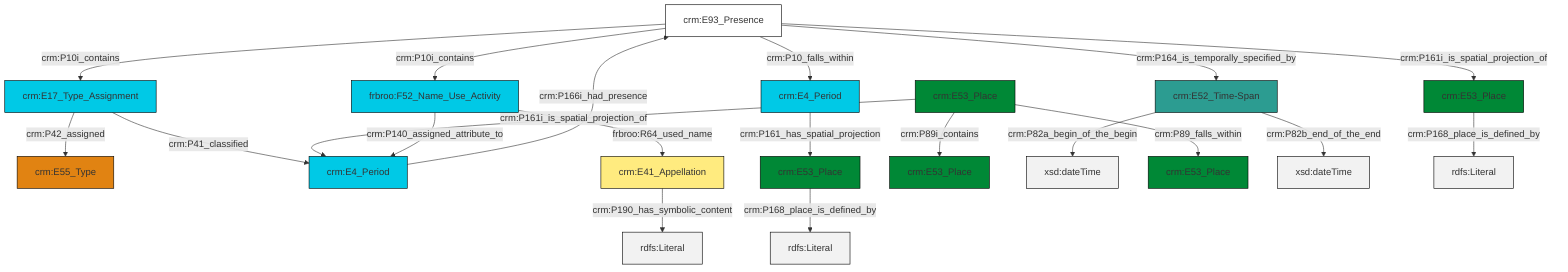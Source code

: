 graph TD
classDef Literal fill:#f2f2f2,stroke:#000000;
classDef CRM_Entity fill:#FFFFFF,stroke:#000000;
classDef Temporal_Entity fill:#00C9E6, stroke:#000000;
classDef Type fill:#E18312, stroke:#000000;
classDef Time-Span fill:#2C9C91, stroke:#000000;
classDef Appellation fill:#FFEB7F, stroke:#000000;
classDef Place fill:#008836, stroke:#000000;
classDef Persistent_Item fill:#B266B2, stroke:#000000;
classDef Conceptual_Object fill:#FFD700, stroke:#000000;
classDef Physical_Thing fill:#D2B48C, stroke:#000000;
classDef Actor fill:#f58aad, stroke:#000000;
classDef PC_Classes fill:#4ce600, stroke:#000000;
classDef Multi fill:#cccccc,stroke:#000000;

0["crm:E93_Presence"]:::CRM_Entity -->|crm:P10i_contains| 1["frbroo:F52_Name_Use_Activity"]:::Temporal_Entity
2["crm:E17_Type_Assignment"]:::Temporal_Entity -->|crm:P42_assigned| 3["crm:E55_Type"]:::Type
2["crm:E17_Type_Assignment"]:::Temporal_Entity -->|crm:P41_classified| 5["crm:E4_Period"]:::Temporal_Entity
8["crm:E4_Period"]:::Temporal_Entity -->|crm:P161_has_spatial_projection| 9["crm:E53_Place"]:::Place
6["crm:E41_Appellation"]:::Appellation -->|crm:P190_has_symbolic_content| 10[rdfs:Literal]:::Literal
11["crm:E53_Place"]:::Place -->|crm:P161i_is_spatial_projection_of| 5["crm:E4_Period"]:::Temporal_Entity
9["crm:E53_Place"]:::Place -->|crm:P168_place_is_defined_by| 12[rdfs:Literal]:::Literal
0["crm:E93_Presence"]:::CRM_Entity -->|crm:P164_is_temporally_specified_by| 16["crm:E52_Time-Span"]:::Time-Span
11["crm:E53_Place"]:::Place -->|crm:P89i_contains| 17["crm:E53_Place"]:::Place
16["crm:E52_Time-Span"]:::Time-Span -->|crm:P82a_begin_of_the_begin| 19[xsd:dateTime]:::Literal
11["crm:E53_Place"]:::Place -->|crm:P89_falls_within| 20["crm:E53_Place"]:::Place
5["crm:E4_Period"]:::Temporal_Entity -->|crm:P166i_had_presence| 0["crm:E93_Presence"]:::CRM_Entity
1["frbroo:F52_Name_Use_Activity"]:::Temporal_Entity -->|crm:P140_assigned_attribute_to| 5["crm:E4_Period"]:::Temporal_Entity
0["crm:E93_Presence"]:::CRM_Entity -->|crm:P10i_contains| 2["crm:E17_Type_Assignment"]:::Temporal_Entity
16["crm:E52_Time-Span"]:::Time-Span -->|crm:P82b_end_of_the_end| 24[xsd:dateTime]:::Literal
0["crm:E93_Presence"]:::CRM_Entity -->|crm:P161i_is_spatial_projection_of| 13["crm:E53_Place"]:::Place
13["crm:E53_Place"]:::Place -->|crm:P168_place_is_defined_by| 27[rdfs:Literal]:::Literal
1["frbroo:F52_Name_Use_Activity"]:::Temporal_Entity -->|frbroo:R64_used_name| 6["crm:E41_Appellation"]:::Appellation
0["crm:E93_Presence"]:::CRM_Entity -->|crm:P10_falls_within| 8["crm:E4_Period"]:::Temporal_Entity